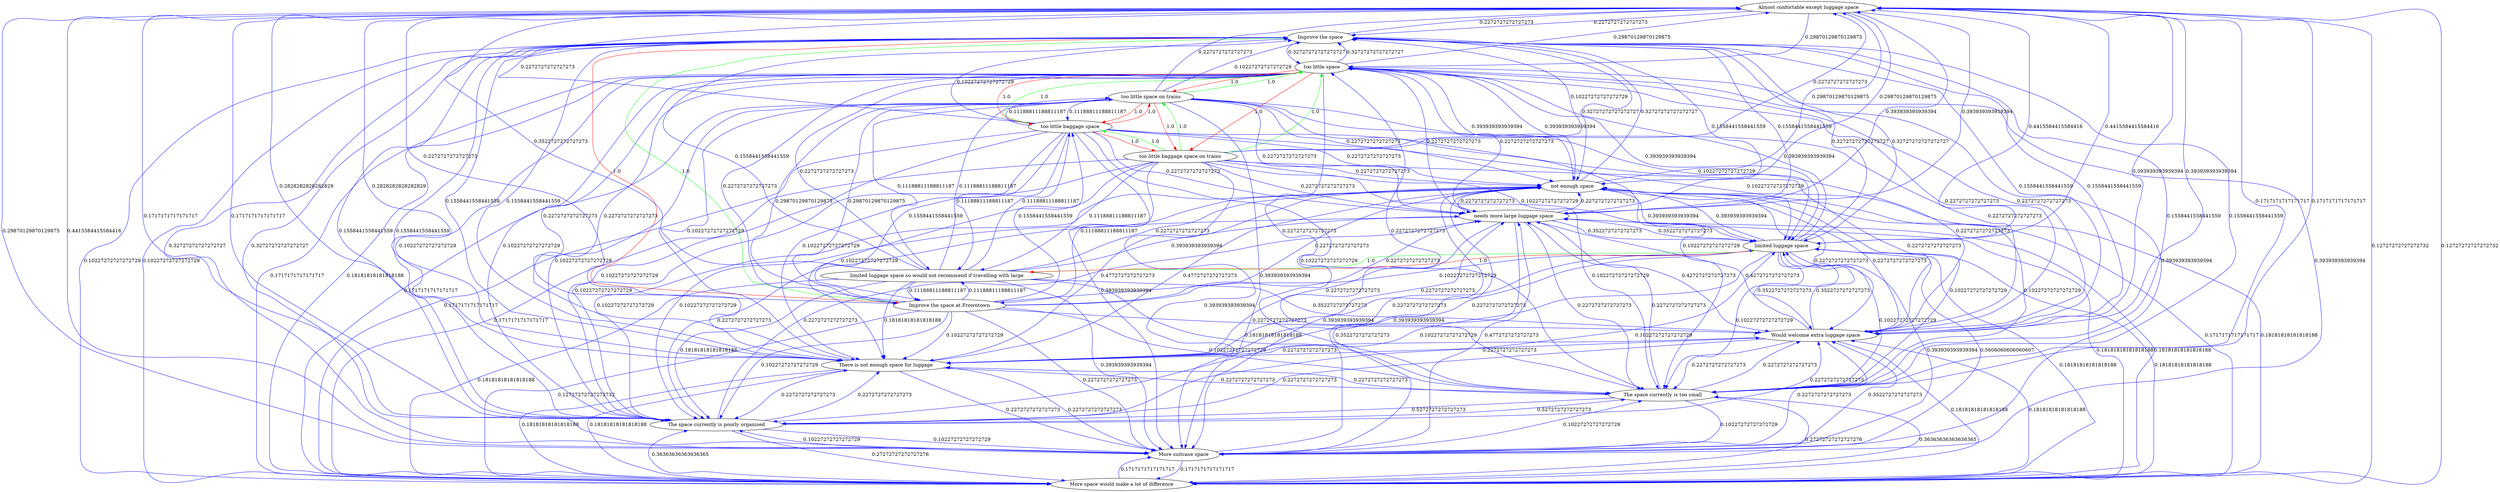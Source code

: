 digraph rawGraph {
"Almost confortable except luggage space";"Improve the space at Frowntown";"Improve the space";"More space would make a lot of difference";"More suitcase space";"The space currently is poorly organised";"The space currently is too small";"There is not enough space for luggage";"Would welcome extra luggage space";"limited luggage space so would not recommend if travelling with large";"limited luggage space";"needs more large luggage space";"not enough space";"too little baggage space on trains";"too little baggage space";"too little space";"too little space on trains";"Improve the space at Frowntown" -> "Improve the space" [label=1.0] [color=green]
"Improve the space" -> "Improve the space at Frowntown" [label=1.0] [color=red]
"Almost confortable except luggage space" -> "Improve the space" [label=0.2272727272727273] [color=blue]
"Improve the space" -> "Almost confortable except luggage space" [label=0.2272727272727273] [color=blue]
"Improve the space at Frowntown" -> "Almost confortable except luggage space" [label=0.2272727272727273] [color=blue]
"Almost confortable except luggage space" -> "More space would make a lot of difference" [label=0.12727272727272732] [color=blue]
"More space would make a lot of difference" -> "Almost confortable except luggage space" [label=0.12727272727272732] [color=blue]
"More space would make a lot of difference" -> "Improve the space" [label=0.10227272727272729] [color=blue]
"Improve the space" -> "More space would make a lot of difference" [label=0.10227272727272729] [color=blue]
"Improve the space at Frowntown" -> "More space would make a lot of difference" [label=0.12727272727272732] [color=blue]
"More suitcase space" -> "Almost confortable except luggage space" [label=0.4415584415584416] [color=blue]
"Almost confortable except luggage space" -> "More suitcase space" [label=0.29870129870129875] [color=blue]
"More suitcase space" -> "More space would make a lot of difference" [label=0.1717171717171717] [color=blue]
"More space would make a lot of difference" -> "More suitcase space" [label=0.1717171717171717] [color=blue]
"Improve the space" -> "More suitcase space" [label=0.32727272727272727] [color=blue]
"More suitcase space" -> "Improve the space" [label=0.32727272727272727] [color=blue]
"Improve the space at Frowntown" -> "More suitcase space" [label=0.2272727272727273] [color=blue]
"The space currently is poorly organised" -> "More suitcase space" [label=0.10227272727272729] [color=blue]
"More suitcase space" -> "The space currently is poorly organised" [label=0.10227272727272729] [color=blue]
"Almost confortable except luggage space" -> "The space currently is poorly organised" [label=0.1717171717171717] [color=blue]
"The space currently is poorly organised" -> "Almost confortable except luggage space" [label=0.1717171717171717] [color=blue]
"More space would make a lot of difference" -> "The space currently is poorly organised" [label=0.36363636363636365] [color=blue]
"The space currently is poorly organised" -> "More space would make a lot of difference" [label=0.27272727272727276] [color=blue]
"Improve the space at Frowntown" -> "The space currently is poorly organised" [label=0.10227272727272729] [color=blue]
"The space currently is too small" -> "More suitcase space" [label=0.10227272727272729] [color=blue]
"More suitcase space" -> "The space currently is too small" [label=0.10227272727272729] [color=blue]
"The space currently is too small" -> "Almost confortable except luggage space" [label=0.1717171717171717] [color=blue]
"Almost confortable except luggage space" -> "The space currently is too small" [label=0.1717171717171717] [color=blue]
"The space currently is too small" -> "More space would make a lot of difference" [label=0.27272727272727276] [color=blue]
"More space would make a lot of difference" -> "The space currently is too small" [label=0.36363636363636365] [color=blue]
"The space currently is too small" -> "The space currently is poorly organised" [label=0.5272727272727273] [color=blue]
"The space currently is poorly organised" -> "The space currently is too small" [label=0.5272727272727273] [color=blue]
"Improve the space at Frowntown" -> "The space currently is too small" [label=0.10227272727272729] [color=blue]
"More suitcase space" -> "There is not enough space for luggage" [label=0.2272727272727273] [color=blue]
"There is not enough space for luggage" -> "More suitcase space" [label=0.2272727272727273] [color=blue]
"Almost confortable except luggage space" -> "There is not enough space for luggage" [label=0.2828282828282829] [color=blue]
"There is not enough space for luggage" -> "Almost confortable except luggage space" [label=0.2828282828282829] [color=blue]
"There is not enough space for luggage" -> "More space would make a lot of difference" [label=0.18181818181818188] [color=blue]
"More space would make a lot of difference" -> "There is not enough space for luggage" [label=0.18181818181818188] [color=blue]
"The space currently is poorly organised" -> "There is not enough space for luggage" [label=0.2272727272727273] [color=blue]
"There is not enough space for luggage" -> "The space currently is poorly organised" [label=0.2272727272727273] [color=blue]
"There is not enough space for luggage" -> "The space currently is too small" [label=0.2272727272727273] [color=blue]
"The space currently is too small" -> "There is not enough space for luggage" [label=0.2272727272727273] [color=blue]
"There is not enough space for luggage" -> "Improve the space" [label=0.1558441558441559] [color=blue]
"Improve the space" -> "There is not enough space for luggage" [label=0.1558441558441559] [color=blue]
"Improve the space at Frowntown" -> "There is not enough space for luggage" [label=0.10227272727272729] [color=blue]
"More suitcase space" -> "Would welcome extra luggage space" [label=0.3522727272727273] [color=blue]
"Would welcome extra luggage space" -> "More suitcase space" [label=0.2272727272727273] [color=blue]
"Would welcome extra luggage space" -> "Almost confortable except luggage space" [label=0.393939393939394] [color=blue]
"Almost confortable except luggage space" -> "Would welcome extra luggage space" [label=0.393939393939394] [color=blue]
"More space would make a lot of difference" -> "Would welcome extra luggage space" [label=0.18181818181818188] [color=blue]
"Would welcome extra luggage space" -> "More space would make a lot of difference" [label=0.18181818181818188] [color=blue]
"The space currently is poorly organised" -> "Would welcome extra luggage space" [label=0.2272727272727273] [color=blue]
"Would welcome extra luggage space" -> "The space currently is poorly organised" [label=0.2272727272727273] [color=blue]
"The space currently is too small" -> "Would welcome extra luggage space" [label=0.2272727272727273] [color=blue]
"Would welcome extra luggage space" -> "The space currently is too small" [label=0.2272727272727273] [color=blue]
"There is not enough space for luggage" -> "Would welcome extra luggage space" [label=0.2272727272727273] [color=blue]
"Would welcome extra luggage space" -> "There is not enough space for luggage" [label=0.2272727272727273] [color=blue]
"Would welcome extra luggage space" -> "Improve the space" [label=0.1558441558441559] [color=blue]
"Improve the space" -> "Would welcome extra luggage space" [label=0.1558441558441559] [color=blue]
"Improve the space at Frowntown" -> "Would welcome extra luggage space" [label=0.2272727272727273] [color=blue]
"limited luggage space so would not recommend if travelling with large" -> "limited luggage space" [label=1.0] [color=green]
"limited luggage space" -> "limited luggage space so would not recommend if travelling with large" [label=1.0] [color=red]
"limited luggage space" -> "More suitcase space" [label=0.393939393939394] [color=blue]
"More suitcase space" -> "limited luggage space" [label=0.5606060606060607] [color=blue]
"Would welcome extra luggage space" -> "limited luggage space" [label=0.3522727272727273] [color=blue]
"limited luggage space" -> "Would welcome extra luggage space" [label=0.3522727272727273] [color=blue]
"Almost confortable except luggage space" -> "limited luggage space" [label=0.4415584415584416] [color=blue]
"limited luggage space" -> "Almost confortable except luggage space" [label=0.4415584415584416] [color=blue]
"The space currently is poorly organised" -> "limited luggage space" [label=0.10227272727272729] [color=blue]
"limited luggage space" -> "The space currently is poorly organised" [label=0.10227272727272729] [color=blue]
"limited luggage space" -> "The space currently is too small" [label=0.10227272727272729] [color=blue]
"The space currently is too small" -> "limited luggage space" [label=0.10227272727272729] [color=blue]
"limited luggage space" -> "There is not enough space for luggage" [label=0.2272727272727273] [color=blue]
"There is not enough space for luggage" -> "limited luggage space" [label=0.2272727272727273] [color=blue]
"limited luggage space" -> "Improve the space" [label=0.32727272727272727] [color=blue]
"Improve the space" -> "limited luggage space" [label=0.32727272727272727] [color=blue]
"Improve the space at Frowntown" -> "limited luggage space" [label=0.10227272727272729] [color=blue]
"limited luggage space so would not recommend if travelling with large" -> "More suitcase space" [label=0.393939393939394] [color=blue]
"limited luggage space so would not recommend if travelling with large" -> "Would welcome extra luggage space" [label=0.3522727272727273] [color=blue]
"limited luggage space so would not recommend if travelling with large" -> "Almost confortable except luggage space" [label=0.3522727272727273] [color=blue]
"needs more large luggage space" -> "More suitcase space" [label=0.3522727272727273] [color=blue]
"More suitcase space" -> "needs more large luggage space" [label=0.4772727272727273] [color=blue]
"needs more large luggage space" -> "Would welcome extra luggage space" [label=0.4272727272727273] [color=blue]
"Would welcome extra luggage space" -> "needs more large luggage space" [label=0.4272727272727273] [color=blue]
"Almost confortable except luggage space" -> "needs more large luggage space" [label=0.393939393939394] [color=blue]
"needs more large luggage space" -> "Almost confortable except luggage space" [label=0.393939393939394] [color=blue]
"needs more large luggage space" -> "More space would make a lot of difference" [label=0.18181818181818188] [color=blue]
"More space would make a lot of difference" -> "needs more large luggage space" [label=0.18181818181818188] [color=blue]
"The space currently is poorly organised" -> "needs more large luggage space" [label=0.2272727272727273] [color=blue]
"needs more large luggage space" -> "The space currently is poorly organised" [label=0.2272727272727273] [color=blue]
"needs more large luggage space" -> "limited luggage space" [label=0.3522727272727273] [color=blue]
"limited luggage space" -> "needs more large luggage space" [label=0.3522727272727273] [color=blue]
"needs more large luggage space" -> "The space currently is too small" [label=0.2272727272727273] [color=blue]
"The space currently is too small" -> "needs more large luggage space" [label=0.2272727272727273] [color=blue]
"There is not enough space for luggage" -> "needs more large luggage space" [label=0.2272727272727273] [color=blue]
"needs more large luggage space" -> "There is not enough space for luggage" [label=0.2272727272727273] [color=blue]
"needs more large luggage space" -> "Improve the space" [label=0.1558441558441559] [color=blue]
"Improve the space" -> "needs more large luggage space" [label=0.1558441558441559] [color=blue]
"Improve the space at Frowntown" -> "needs more large luggage space" [label=0.2272727272727273] [color=blue]
"limited luggage space so would not recommend if travelling with large" -> "needs more large luggage space" [label=0.393939393939394] [color=blue]
"not enough space" -> "needs more large luggage space" [label=0.2272727272727273] [color=blue]
"needs more large luggage space" -> "not enough space" [label=0.2272727272727273] [color=blue]
"not enough space" -> "More suitcase space" [label=0.393939393939394] [color=blue]
"More suitcase space" -> "not enough space" [label=0.393939393939394] [color=blue]
"not enough space" -> "Would welcome extra luggage space" [label=0.2272727272727273] [color=blue]
"Would welcome extra luggage space" -> "not enough space" [label=0.2272727272727273] [color=blue]
"not enough space" -> "Almost confortable except luggage space" [label=0.29870129870129875] [color=blue]
"Almost confortable except luggage space" -> "not enough space" [label=0.29870129870129875] [color=blue]
"The space currently is poorly organised" -> "not enough space" [label=0.10227272727272729] [color=blue]
"not enough space" -> "The space currently is poorly organised" [label=0.10227272727272729] [color=blue]
"limited luggage space" -> "not enough space" [label=0.393939393939394] [color=blue]
"not enough space" -> "limited luggage space" [label=0.393939393939394] [color=blue]
"not enough space" -> "The space currently is too small" [label=0.10227272727272729] [color=blue]
"The space currently is too small" -> "not enough space" [label=0.10227272727272729] [color=blue]
"not enough space" -> "There is not enough space for luggage" [label=0.4772727272727273] [color=blue]
"There is not enough space for luggage" -> "not enough space" [label=0.4772727272727273] [color=blue]
"Improve the space" -> "not enough space" [label=0.32727272727272727] [color=blue]
"not enough space" -> "Improve the space" [label=0.32727272727272727] [color=blue]
"Improve the space at Frowntown" -> "not enough space" [label=0.2272727272727273] [color=blue]
"limited luggage space so would not recommend if travelling with large" -> "not enough space" [label=0.2272727272727273] [color=blue]
"too little baggage space on trains" -> "too little baggage space" [label=1.0] [color=green]
"too little baggage space" -> "too little space" [label=1.0] [color=green]
"too little baggage space on trains" -> "too little space on trains" [label=1.0] [color=green]
"too little space on trains" -> "too little space" [label=1.0] [color=green]
"too little baggage space on trains" -> "too little space" [label=1.0] [color=green]
"too little baggage space" -> "too little baggage space on trains" [label=1.0] [color=red]
"too little baggage space" -> "too little space on trains" [label=1.0] [color=red]
"too little space" -> "too little baggage space on trains" [label=1.0] [color=red]
"too little space" -> "too little baggage space" [label=1.0] [color=red]
"too little space" -> "too little space on trains" [label=1.0] [color=red]
"too little space on trains" -> "too little baggage space on trains" [label=1.0] [color=red]
"too little space on trains" -> "too little baggage space" [label=1.0] [color=red]
"needs more large luggage space" -> "too little space" [label=0.2272727272727273] [color=blue]
"too little space" -> "needs more large luggage space" [label=0.2272727272727273] [color=blue]
"More suitcase space" -> "too little space" [label=0.393939393939394] [color=blue]
"too little space" -> "More suitcase space" [label=0.393939393939394] [color=blue]
"Would welcome extra luggage space" -> "too little space" [label=0.2272727272727273] [color=blue]
"too little space" -> "Would welcome extra luggage space" [label=0.2272727272727273] [color=blue]
"too little space" -> "not enough space" [label=0.393939393939394] [color=blue]
"not enough space" -> "too little space" [label=0.393939393939394] [color=blue]
"Almost confortable except luggage space" -> "too little space" [label=0.29870129870129875] [color=blue]
"too little space" -> "Almost confortable except luggage space" [label=0.29870129870129875] [color=blue]
"too little space" -> "The space currently is poorly organised" [label=0.10227272727272729] [color=blue]
"The space currently is poorly organised" -> "too little space" [label=0.10227272727272729] [color=blue]
"too little space" -> "limited luggage space" [label=0.393939393939394] [color=blue]
"limited luggage space" -> "too little space" [label=0.393939393939394] [color=blue]
"limited luggage space so would not recommend if travelling with large" -> "too little baggage space" [label=0.11188811188811187] [color=blue]
"limited luggage space so would not recommend if travelling with large" -> "too little space on trains" [label=0.11188811188811187] [color=blue]
"too little baggage space" -> "limited luggage space so would not recommend if travelling with large" [label=0.11188811188811187] [color=blue]
"too little space on trains" -> "limited luggage space so would not recommend if travelling with large" [label=0.11188811188811187] [color=blue]
"too little space" -> "The space currently is too small" [label=0.2272727272727273] [color=blue]
"The space currently is too small" -> "too little space" [label=0.2272727272727273] [color=blue]
"There is not enough space for luggage" -> "too little space" [label=0.2272727272727273] [color=blue]
"too little space" -> "There is not enough space for luggage" [label=0.2272727272727273] [color=blue]
"Improve the space" -> "too little space" [label=0.32727272727272727] [color=blue]
"too little space" -> "Improve the space" [label=0.32727272727272727] [color=blue]
"Improve the space at Frowntown" -> "too little baggage space" [label=0.1558441558441559] [color=blue]
"Improve the space at Frowntown" -> "too little space on trains" [label=0.29870129870129875] [color=blue]
"too little baggage space" -> "Improve the space at Frowntown" [label=0.1558441558441559] [color=blue]
"too little space on trains" -> "Improve the space at Frowntown" [label=0.29870129870129875] [color=blue]
"Improve the space at Frowntown" -> "too little space" [label=0.2272727272727273] [color=blue]
"limited luggage space so would not recommend if travelling with large" -> "too little space" [label=0.2272727272727273] [color=blue]
"too little baggage space on trains" -> "needs more large luggage space" [label=0.2272727272727273] [color=blue]
"too little baggage space on trains" -> "Would welcome extra luggage space" [label=0.2272727272727273] [color=blue]
"too little baggage space on trains" -> "not enough space" [label=0.2272727272727273] [color=blue]
"too little baggage space on trains" -> "Almost confortable except luggage space" [label=0.2272727272727273] [color=blue]
"too little baggage space on trains" -> "limited luggage space so would not recommend if travelling with large" [label=0.11188811188811187] [color=blue]
"too little baggage space on trains" -> "Improve the space at Frowntown" [label=0.11188811188811187] [color=blue]
"too little baggage space on trains" -> "More suitcase space" [label=0.393939393939394] [color=blue]
"too little baggage space" -> "needs more large luggage space" [label=0.2272727272727273] [color=blue]
"too little baggage space" -> "Would welcome extra luggage space" [label=0.2272727272727273] [color=blue]
"too little baggage space" -> "not enough space" [label=0.2272727272727273] [color=blue]
"too little baggage space" -> "Almost confortable except luggage space" [label=0.2272727272727273] [color=blue]
"too little baggage space" -> "More suitcase space" [label=0.393939393939394] [color=blue]
"too little space on trains" -> "needs more large luggage space" [label=0.2272727272727273] [color=blue]
"too little space on trains" -> "Would welcome extra luggage space" [label=0.2272727272727273] [color=blue]
"too little space on trains" -> "too little baggage space" [label=0.11188811188811187] [color=blue]
"too little space on trains" -> "not enough space" [label=0.2272727272727273] [color=blue]
"too little space on trains" -> "Almost confortable except luggage space" [label=0.2272727272727273] [color=blue]
"too little space on trains" -> "More suitcase space" [label=0.393939393939394] [color=blue]
"Improve the space at Frowntown" -> "limited luggage space so would not recommend if travelling with large" [label=0.11188811188811187] [color=blue]
"Improve the space" -> "The space currently is poorly organised" [label=0.1558441558441559] [color=blue]
"Improve the space" -> "The space currently is too small" [label=0.1558441558441559] [color=blue]
"More space would make a lot of difference" -> "not enough space" [label=0.18181818181818188] [color=blue]
"More space would make a lot of difference" -> "too little space" [label=0.18181818181818188] [color=blue]
"More space would make a lot of difference" -> "limited luggage space" [label=0.18181818181818188] [color=blue]
"The space currently is poorly organised" -> "Improve the space" [label=0.1558441558441559] [color=blue]
"The space currently is too small" -> "Improve the space" [label=0.1558441558441559] [color=blue]
"limited luggage space so would not recommend if travelling with large" -> "More space would make a lot of difference" [label=0.18181818181818188] [color=blue]
"limited luggage space so would not recommend if travelling with large" -> "The space currently is poorly organised" [label=0.18181818181818188] [color=blue]
"limited luggage space so would not recommend if travelling with large" -> "The space currently is too small" [label=0.18181818181818188] [color=blue]
"limited luggage space so would not recommend if travelling with large" -> "Improve the space at Frowntown" [label=0.11188811188811187] [color=blue]
"limited luggage space so would not recommend if travelling with large" -> "There is not enough space for luggage" [label=0.18181818181818188] [color=blue]
"limited luggage space so would not recommend if travelling with large" -> "Improve the space" [label=0.1558441558441559] [color=blue]
"limited luggage space" -> "More space would make a lot of difference" [label=0.18181818181818188] [color=blue]
"not enough space" -> "More space would make a lot of difference" [label=0.1717171717171717] [color=blue]
"too little baggage space on trains" -> "More space would make a lot of difference" [label=0.1717171717171717] [color=blue]
"too little baggage space on trains" -> "The space currently is poorly organised" [label=0.10227272727272729] [color=blue]
"too little baggage space on trains" -> "The space currently is too small" [label=0.10227272727272729] [color=blue]
"too little baggage space on trains" -> "limited luggage space" [label=0.10227272727272729] [color=blue]
"too little baggage space on trains" -> "There is not enough space for luggage" [label=0.10227272727272729] [color=blue]
"too little baggage space on trains" -> "Improve the space" [label=0.10227272727272729] [color=blue]
"too little baggage space" -> "More space would make a lot of difference" [label=0.1717171717171717] [color=blue]
"too little baggage space" -> "too little space on trains" [label=0.11188811188811187] [color=blue]
"too little baggage space" -> "The space currently is poorly organised" [label=0.10227272727272729] [color=blue]
"too little baggage space" -> "The space currently is too small" [label=0.10227272727272729] [color=blue]
"too little baggage space" -> "limited luggage space" [label=0.10227272727272729] [color=blue]
"too little baggage space" -> "There is not enough space for luggage" [label=0.10227272727272729] [color=blue]
"too little baggage space" -> "Improve the space" [label=0.10227272727272729] [color=blue]
"too little space" -> "More space would make a lot of difference" [label=0.1717171717171717] [color=blue]
"too little space on trains" -> "More space would make a lot of difference" [label=0.1717171717171717] [color=blue]
"too little space on trains" -> "The space currently is poorly organised" [label=0.10227272727272729] [color=blue]
"too little space on trains" -> "The space currently is too small" [label=0.10227272727272729] [color=blue]
"too little space on trains" -> "limited luggage space" [label=0.10227272727272729] [color=blue]
"too little space on trains" -> "There is not enough space for luggage" [label=0.10227272727272729] [color=blue]
"too little space on trains" -> "Improve the space" [label=0.10227272727272729] [color=blue]
}